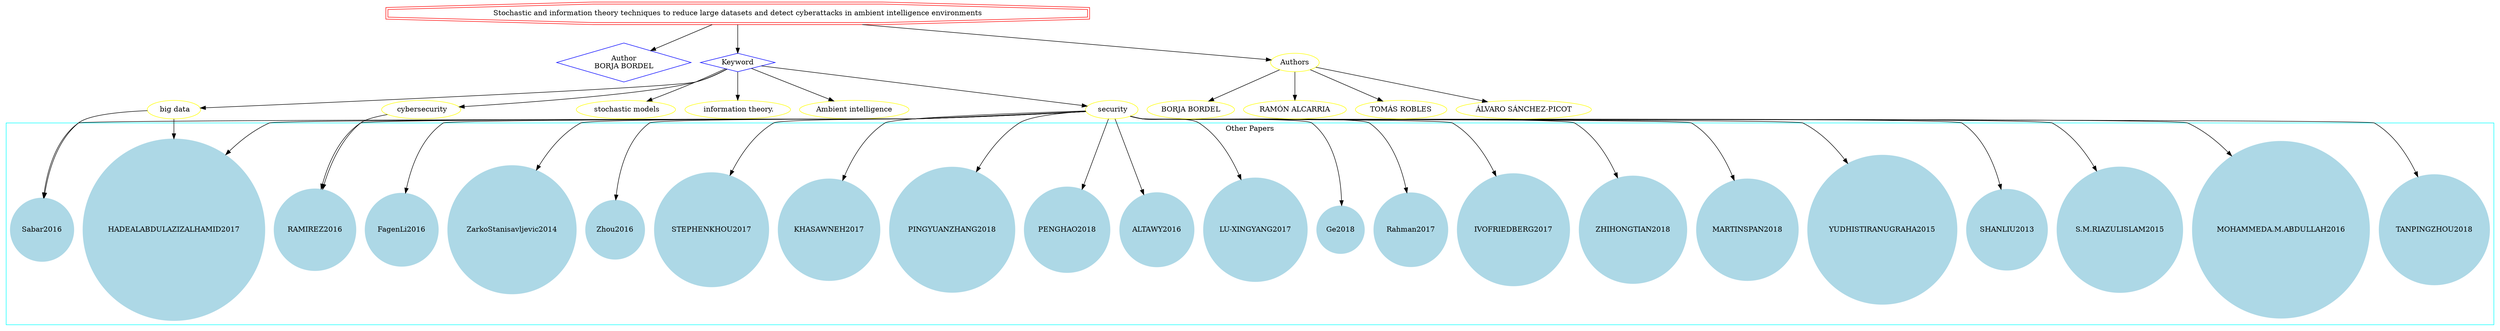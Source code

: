 strict digraph mind_map39 {
	node [color=red shape=doubleoctagon]
	"Stochastic and information theory techniques to reduce large datasets and detect cyberattacks in ambient intelligence environments"
	node [color=blue shape=diamond]
	"Author
BORJA BORDEL"
	Keyword
	"Stochastic and information theory techniques to reduce large datasets and detect cyberattacks in ambient intelligence environments" -> "Author
BORJA BORDEL"
	"Stochastic and information theory techniques to reduce large datasets and detect cyberattacks in ambient intelligence environments" -> Keyword
	node [color=yellow shape=ellipse]
	"Ambient intelligence"
	Keyword -> "Ambient intelligence"
	" security"
	Keyword -> " security"
	" big data"
	Keyword -> " big data"
	" cybersecurity"
	Keyword -> " cybersecurity"
	" stochastic models"
	Keyword -> " stochastic models"
	" information theory."
	Keyword -> " information theory."
	subgraph cluster_0 {
		node [style=filled]
		node [color=lightblue shape=circle]
		label="Other Papers"
		color=cyan
		PENGHAO2018
		PINGYUANZHANG2018
		KHASAWNEH2017
		HADEALABDULAZIZALHAMID2017
		Zhou2016
		ZarkoStanisavljevic2014
		FagenLi2016
		TANPINGZHOU2018
		"MOHAMMEDA.M.ABDULLAH2016"
		"S.M.RIAZULISLAM2015"
		SHANLIU2013
		YUDHISTIRANUGRAHA2015
		MARTINSPAN2018
		ZHIHONGTIAN2018
		IVOFRIEDBERG2017
		RAMIREZ2016
		Ge2018
		"LU-XINGYANG2017"
		ALTAWY2016
		STEPHENKHOU2017
		Rahman2017
		Sabar2016
	}
	" security" -> PENGHAO2018
	" security" -> PENGHAO2018
	" security" -> PENGHAO2018
	" security" -> PINGYUANZHANG2018
	" security" -> KHASAWNEH2017
	" security" -> HADEALABDULAZIZALHAMID2017
	" security" -> Zhou2016
	" security" -> ZarkoStanisavljevic2014
	" security" -> ZarkoStanisavljevic2014
	" security" -> FagenLi2016
	" security" -> TANPINGZHOU2018
	" security" -> "MOHAMMEDA.M.ABDULLAH2016"
	" security" -> "MOHAMMEDA.M.ABDULLAH2016"
	" security" -> "S.M.RIAZULISLAM2015"
	" security" -> SHANLIU2013
	" security" -> YUDHISTIRANUGRAHA2015
	" security" -> MARTINSPAN2018
	" security" -> MARTINSPAN2018
	" security" -> MARTINSPAN2018
	" security" -> ZHIHONGTIAN2018
	" security" -> IVOFRIEDBERG2017
	" security" -> IVOFRIEDBERG2017
	" security" -> IVOFRIEDBERG2017
	" security" -> RAMIREZ2016
	" security" -> RAMIREZ2016
	" security" -> Ge2018
	" security" -> "LU-XINGYANG2017"
	" security" -> ALTAWY2016
	" security" -> STEPHENKHOU2017
	" security" -> STEPHENKHOU2017
	" security" -> Rahman2017
	" security" -> Rahman2017
	" security" -> Sabar2016
	" big data" -> HADEALABDULAZIZALHAMID2017
	" big data" -> Sabar2016
	" cybersecurity" -> RAMIREZ2016
	"Stochastic and information theory techniques to reduce large datasets and detect cyberattacks in ambient intelligence environments" -> Authors
	Authors -> "BORJA BORDEL"
	Authors -> "RAMÓN ALCARRIA"
	Authors -> "TOMÁS ROBLES"
	Authors -> "ÁLVARO SÁNCHEZ-PICOT"
}
